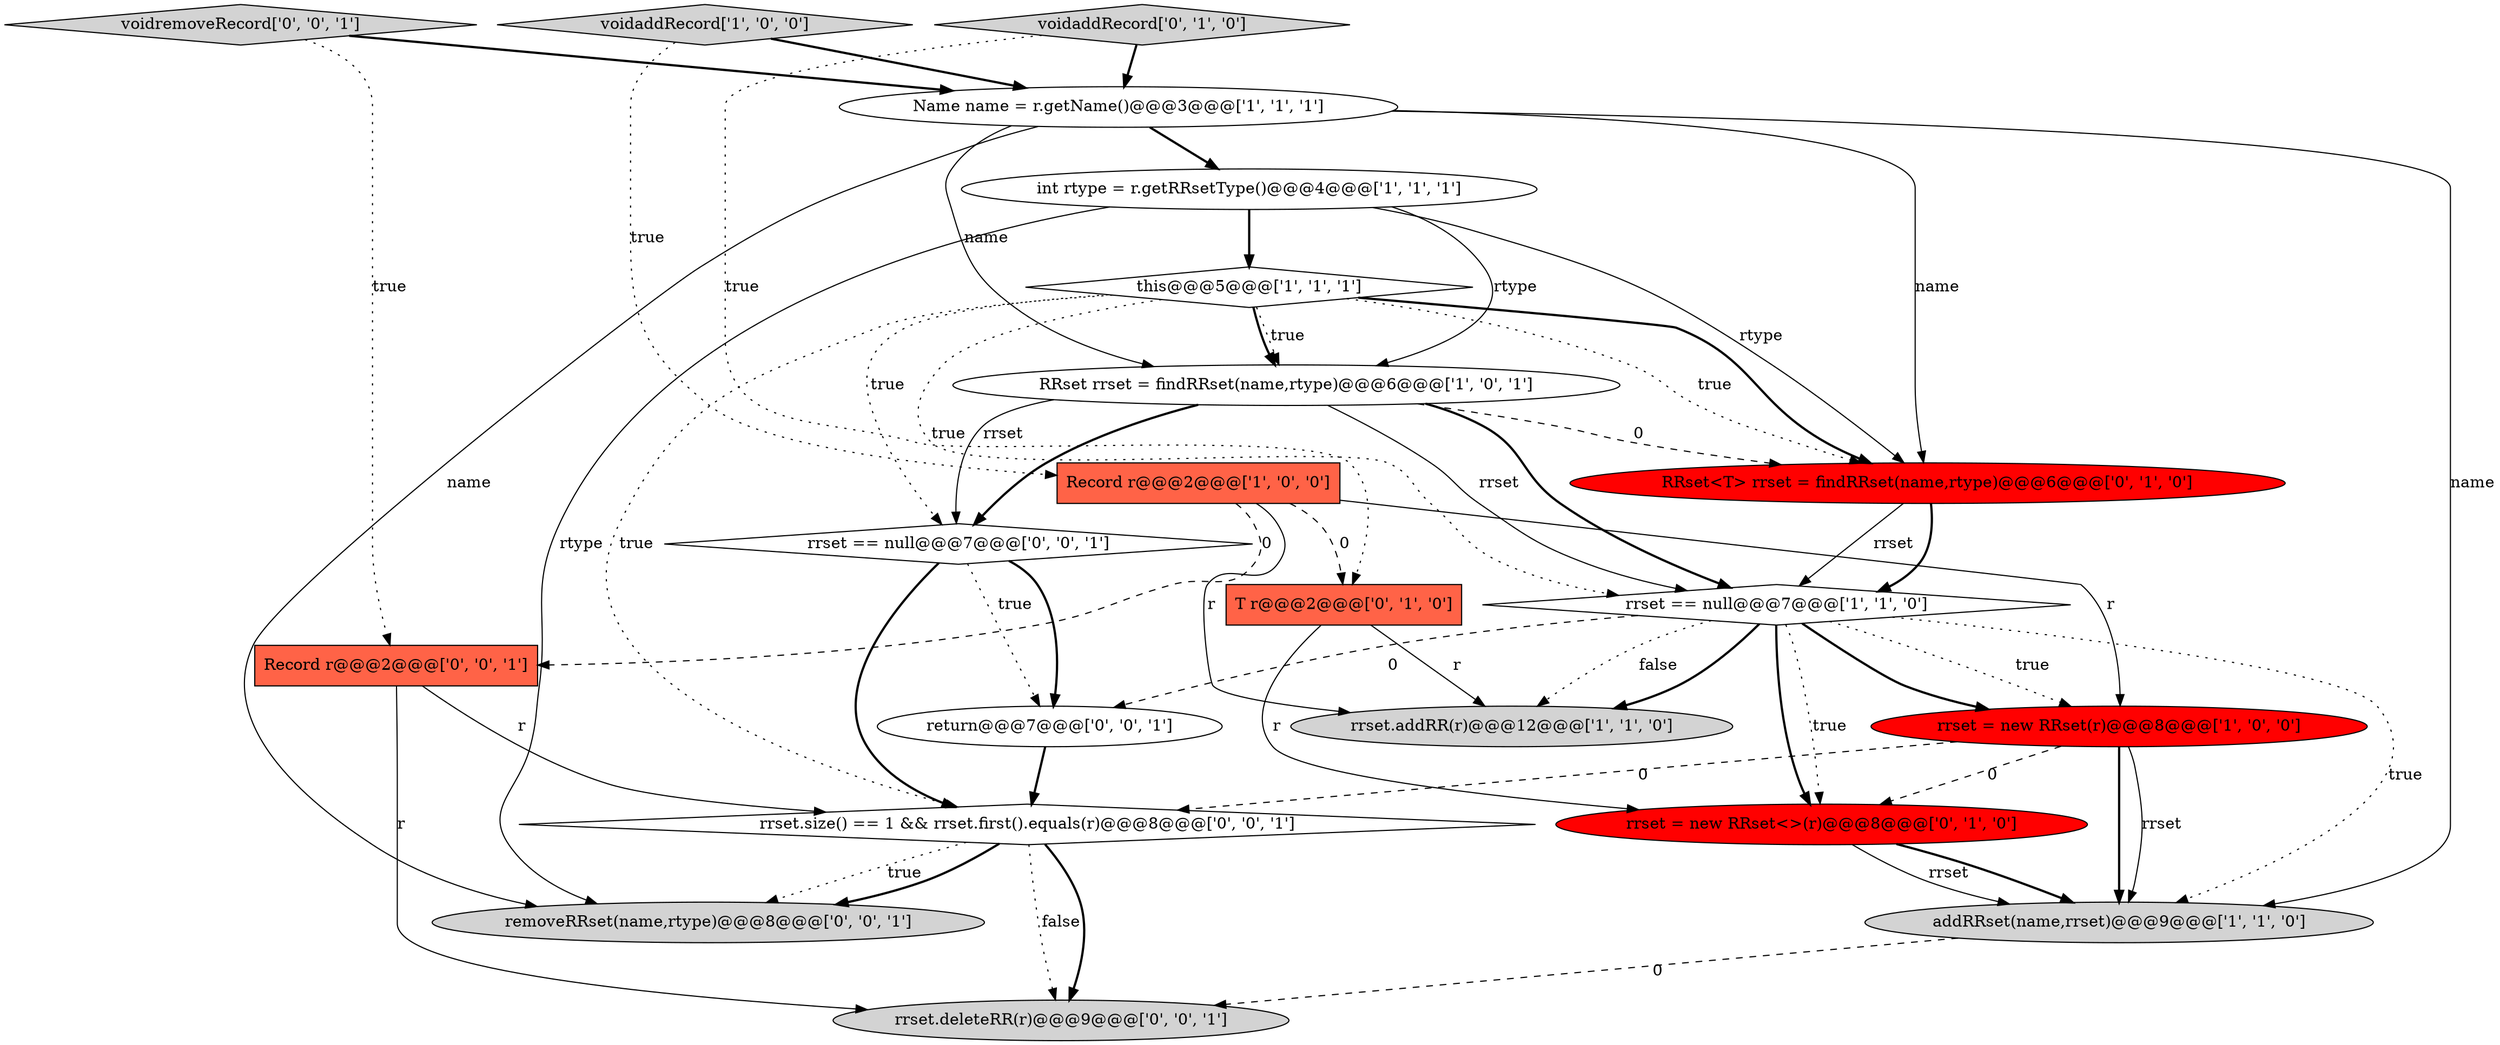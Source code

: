 digraph {
7 [style = filled, label = "this@@@5@@@['1', '1', '1']", fillcolor = white, shape = diamond image = "AAA0AAABBB1BBB"];
6 [style = filled, label = "Record r@@@2@@@['1', '0', '0']", fillcolor = tomato, shape = box image = "AAA1AAABBB1BBB"];
11 [style = filled, label = "voidaddRecord['0', '1', '0']", fillcolor = lightgray, shape = diamond image = "AAA0AAABBB2BBB"];
4 [style = filled, label = "rrset == null@@@7@@@['1', '1', '0']", fillcolor = white, shape = diamond image = "AAA0AAABBB1BBB"];
8 [style = filled, label = "rrset.addRR(r)@@@12@@@['1', '1', '0']", fillcolor = lightgray, shape = ellipse image = "AAA0AAABBB1BBB"];
16 [style = filled, label = "rrset == null@@@7@@@['0', '0', '1']", fillcolor = white, shape = diamond image = "AAA0AAABBB3BBB"];
14 [style = filled, label = "removeRRset(name,rtype)@@@8@@@['0', '0', '1']", fillcolor = lightgray, shape = ellipse image = "AAA0AAABBB3BBB"];
18 [style = filled, label = "return@@@7@@@['0', '0', '1']", fillcolor = white, shape = ellipse image = "AAA0AAABBB3BBB"];
13 [style = filled, label = "T r@@@2@@@['0', '1', '0']", fillcolor = tomato, shape = box image = "AAA1AAABBB2BBB"];
1 [style = filled, label = "addRRset(name,rrset)@@@9@@@['1', '1', '0']", fillcolor = lightgray, shape = ellipse image = "AAA0AAABBB1BBB"];
20 [style = filled, label = "Record r@@@2@@@['0', '0', '1']", fillcolor = tomato, shape = box image = "AAA0AAABBB3BBB"];
0 [style = filled, label = "Name name = r.getName()@@@3@@@['1', '1', '1']", fillcolor = white, shape = ellipse image = "AAA0AAABBB1BBB"];
10 [style = filled, label = "rrset = new RRset<>(r)@@@8@@@['0', '1', '0']", fillcolor = red, shape = ellipse image = "AAA1AAABBB2BBB"];
2 [style = filled, label = "voidaddRecord['1', '0', '0']", fillcolor = lightgray, shape = diamond image = "AAA0AAABBB1BBB"];
15 [style = filled, label = "rrset.deleteRR(r)@@@9@@@['0', '0', '1']", fillcolor = lightgray, shape = ellipse image = "AAA0AAABBB3BBB"];
17 [style = filled, label = "rrset.size() == 1 && rrset.first().equals(r)@@@8@@@['0', '0', '1']", fillcolor = white, shape = diamond image = "AAA0AAABBB3BBB"];
5 [style = filled, label = "rrset = new RRset(r)@@@8@@@['1', '0', '0']", fillcolor = red, shape = ellipse image = "AAA1AAABBB1BBB"];
19 [style = filled, label = "voidremoveRecord['0', '0', '1']", fillcolor = lightgray, shape = diamond image = "AAA0AAABBB3BBB"];
9 [style = filled, label = "RRset rrset = findRRset(name,rtype)@@@6@@@['1', '0', '1']", fillcolor = white, shape = ellipse image = "AAA0AAABBB1BBB"];
12 [style = filled, label = "RRset<T> rrset = findRRset(name,rtype)@@@6@@@['0', '1', '0']", fillcolor = red, shape = ellipse image = "AAA1AAABBB2BBB"];
3 [style = filled, label = "int rtype = r.getRRsetType()@@@4@@@['1', '1', '1']", fillcolor = white, shape = ellipse image = "AAA0AAABBB1BBB"];
0->3 [style = bold, label=""];
4->10 [style = bold, label=""];
4->5 [style = dotted, label="true"];
4->18 [style = dashed, label="0"];
16->18 [style = bold, label=""];
4->1 [style = dotted, label="true"];
7->12 [style = bold, label=""];
4->10 [style = dotted, label="true"];
6->20 [style = dashed, label="0"];
5->1 [style = solid, label="rrset"];
13->10 [style = solid, label="r"];
19->20 [style = dotted, label="true"];
1->15 [style = dashed, label="0"];
9->4 [style = bold, label=""];
0->1 [style = solid, label="name"];
18->17 [style = bold, label=""];
17->14 [style = dotted, label="true"];
3->9 [style = solid, label="rtype"];
13->8 [style = solid, label="r"];
9->16 [style = solid, label="rrset"];
16->17 [style = bold, label=""];
9->4 [style = solid, label="rrset"];
7->9 [style = dotted, label="true"];
11->13 [style = dotted, label="true"];
4->8 [style = dotted, label="false"];
9->16 [style = bold, label=""];
17->15 [style = dotted, label="false"];
19->0 [style = bold, label=""];
7->12 [style = dotted, label="true"];
3->14 [style = solid, label="rtype"];
7->9 [style = bold, label=""];
5->1 [style = bold, label=""];
20->15 [style = solid, label="r"];
0->12 [style = solid, label="name"];
12->4 [style = solid, label="rrset"];
2->0 [style = bold, label=""];
11->0 [style = bold, label=""];
6->13 [style = dashed, label="0"];
5->17 [style = dashed, label="0"];
12->4 [style = bold, label=""];
3->7 [style = bold, label=""];
5->10 [style = dashed, label="0"];
17->14 [style = bold, label=""];
6->8 [style = solid, label="r"];
2->6 [style = dotted, label="true"];
7->4 [style = dotted, label="true"];
17->15 [style = bold, label=""];
7->16 [style = dotted, label="true"];
6->5 [style = solid, label="r"];
10->1 [style = solid, label="rrset"];
4->8 [style = bold, label=""];
3->12 [style = solid, label="rtype"];
9->12 [style = dashed, label="0"];
10->1 [style = bold, label=""];
0->9 [style = solid, label="name"];
7->17 [style = dotted, label="true"];
4->5 [style = bold, label=""];
0->14 [style = solid, label="name"];
20->17 [style = solid, label="r"];
16->18 [style = dotted, label="true"];
}
